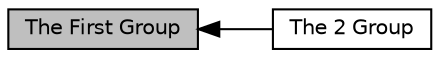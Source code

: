 digraph "The First Group"
{
  edge [fontname="Helvetica",fontsize="10",labelfontname="Helvetica",labelfontsize="10"];
  node [fontname="Helvetica",fontsize="10",shape=record];
  rankdir=LR;
  Node0 [label="The First Group",height=0.2,width=0.4,color="black", fillcolor="grey75", style="filled", fontcolor="black"];
  Node1 [label="The 2 Group",height=0.2,width=0.4,color="black", fillcolor="white", style="filled",URL="$group__group2.html"];
  Node0->Node1 [shape=plaintext, dir="back", style="solid"];
}
